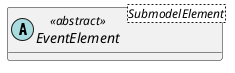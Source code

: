 @startuml
skinparam classAttributeIconSize 0
hide methods

abstract class EventElement<SubmodelElement> <<abstract>> {
}
@enduml